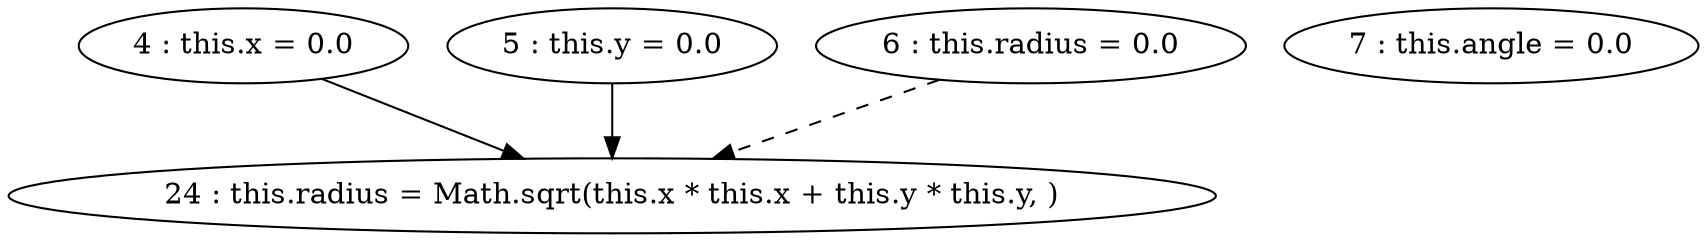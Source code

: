 digraph G {
"4 : this.x = 0.0"
"4 : this.x = 0.0" -> "24 : this.radius = Math.sqrt(this.x * this.x + this.y * this.y, )"
"5 : this.y = 0.0"
"5 : this.y = 0.0" -> "24 : this.radius = Math.sqrt(this.x * this.x + this.y * this.y, )"
"6 : this.radius = 0.0"
"6 : this.radius = 0.0" -> "24 : this.radius = Math.sqrt(this.x * this.x + this.y * this.y, )" [style=dashed]
"7 : this.angle = 0.0"
"24 : this.radius = Math.sqrt(this.x * this.x + this.y * this.y, )"
}